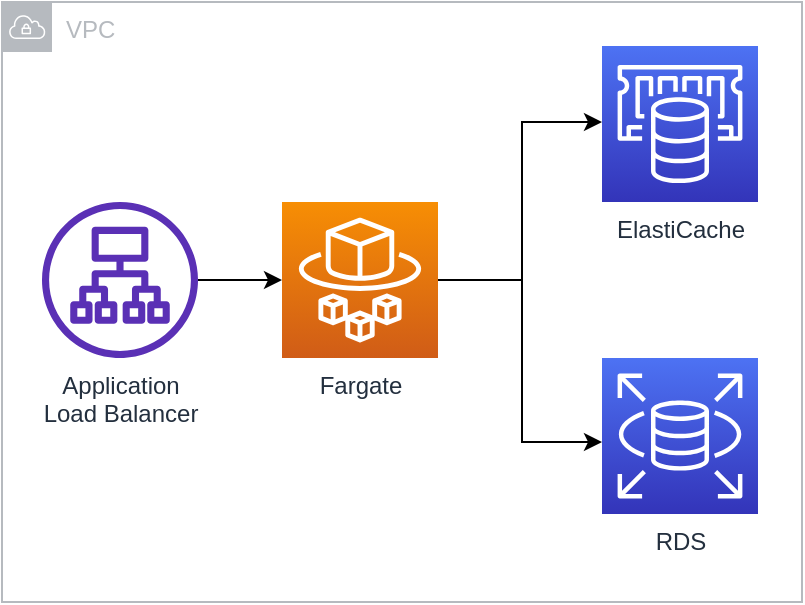<mxfile version="13.9.9" type="device"><diagram id="4bZoRWsX2I0n4v76YvmD" name="Page-1"><mxGraphModel dx="1470" dy="1528" grid="1" gridSize="10" guides="1" tooltips="1" connect="1" arrows="1" fold="1" page="1" pageScale="1" pageWidth="1600" pageHeight="1200" math="0" shadow="0"><root><mxCell id="0"/><mxCell id="1" parent="0"/><mxCell id="LH6h_j-HHKrTJHBENqtN-1" value="VPC" style="outlineConnect=0;gradientColor=none;html=1;whiteSpace=wrap;fontSize=12;fontStyle=0;shape=mxgraph.aws4.group;grIcon=mxgraph.aws4.group_vpc;strokeColor=#B6BABF;fillColor=none;verticalAlign=top;align=left;spacingLeft=30;fontColor=#B6BABF;dashed=0;" vertex="1" parent="1"><mxGeometry x="500" y="260" width="400" height="300" as="geometry"/></mxCell><mxCell id="LH6h_j-HHKrTJHBENqtN-4" style="edgeStyle=orthogonalEdgeStyle;rounded=0;orthogonalLoop=1;jettySize=auto;html=1;" edge="1" parent="1" source="LH6h_j-HHKrTJHBENqtN-2" target="LH6h_j-HHKrTJHBENqtN-3"><mxGeometry relative="1" as="geometry"><Array as="points"><mxPoint x="760" y="399"/><mxPoint x="760" y="480"/></Array></mxGeometry></mxCell><mxCell id="LH6h_j-HHKrTJHBENqtN-6" style="edgeStyle=orthogonalEdgeStyle;rounded=0;orthogonalLoop=1;jettySize=auto;html=1;" edge="1" parent="1" source="LH6h_j-HHKrTJHBENqtN-2" target="LH6h_j-HHKrTJHBENqtN-5"><mxGeometry relative="1" as="geometry"><Array as="points"><mxPoint x="760" y="399"/><mxPoint x="760" y="320"/></Array></mxGeometry></mxCell><mxCell id="LH6h_j-HHKrTJHBENqtN-2" value="Fargate" style="outlineConnect=0;fontColor=#232F3E;gradientColor=#F78E04;gradientDirection=north;fillColor=#D05C17;strokeColor=#ffffff;dashed=0;verticalLabelPosition=bottom;verticalAlign=top;align=center;html=1;fontSize=12;fontStyle=0;aspect=fixed;shape=mxgraph.aws4.resourceIcon;resIcon=mxgraph.aws4.fargate;" vertex="1" parent="1"><mxGeometry x="640" y="360" width="78" height="78" as="geometry"/></mxCell><mxCell id="LH6h_j-HHKrTJHBENqtN-3" value="RDS" style="outlineConnect=0;fontColor=#232F3E;gradientColor=#4D72F3;gradientDirection=north;fillColor=#3334B9;strokeColor=#ffffff;dashed=0;verticalLabelPosition=bottom;verticalAlign=top;align=center;html=1;fontSize=12;fontStyle=0;aspect=fixed;shape=mxgraph.aws4.resourceIcon;resIcon=mxgraph.aws4.rds;" vertex="1" parent="1"><mxGeometry x="800" y="438" width="78" height="78" as="geometry"/></mxCell><mxCell id="LH6h_j-HHKrTJHBENqtN-5" value="ElastiCache" style="outlineConnect=0;fontColor=#232F3E;gradientColor=#4D72F3;gradientDirection=north;fillColor=#3334B9;strokeColor=#ffffff;dashed=0;verticalLabelPosition=bottom;verticalAlign=top;align=center;html=1;fontSize=12;fontStyle=0;aspect=fixed;shape=mxgraph.aws4.resourceIcon;resIcon=mxgraph.aws4.elasticache;" vertex="1" parent="1"><mxGeometry x="800" y="282" width="78" height="78" as="geometry"/></mxCell><mxCell id="LH6h_j-HHKrTJHBENqtN-9" style="edgeStyle=orthogonalEdgeStyle;rounded=0;orthogonalLoop=1;jettySize=auto;html=1;" edge="1" parent="1" source="LH6h_j-HHKrTJHBENqtN-8" target="LH6h_j-HHKrTJHBENqtN-2"><mxGeometry relative="1" as="geometry"/></mxCell><mxCell id="LH6h_j-HHKrTJHBENqtN-8" value="Application&lt;br&gt;Load Balancer" style="outlineConnect=0;fontColor=#232F3E;gradientColor=none;fillColor=#5A30B5;strokeColor=none;dashed=0;verticalLabelPosition=bottom;verticalAlign=top;align=center;html=1;fontSize=12;fontStyle=0;aspect=fixed;pointerEvents=1;shape=mxgraph.aws4.application_load_balancer;" vertex="1" parent="1"><mxGeometry x="520" y="360" width="78" height="78" as="geometry"/></mxCell></root></mxGraphModel></diagram></mxfile>